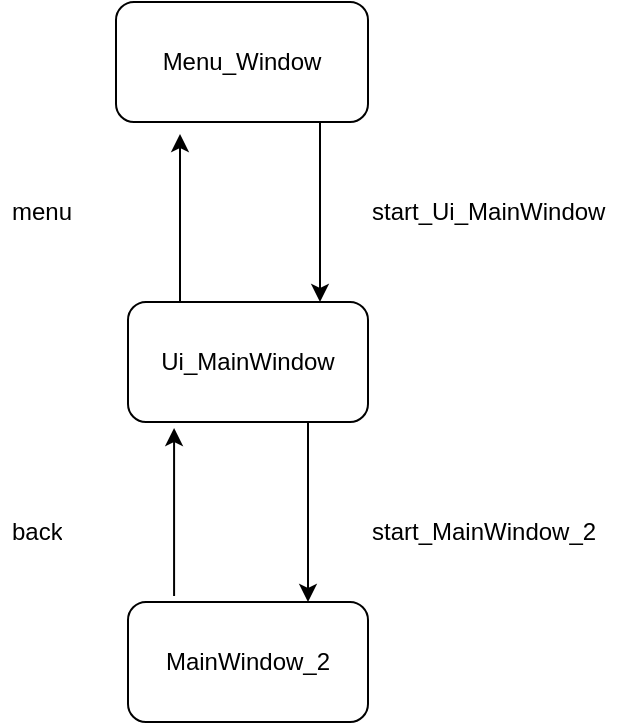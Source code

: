 <mxfile version="20.8.15" type="github">
  <diagram name="Страница 1" id="AW6baCjE_n6z2vz3k2Be">
    <mxGraphModel dx="1434" dy="787" grid="1" gridSize="10" guides="1" tooltips="1" connect="1" arrows="1" fold="1" page="1" pageScale="1" pageWidth="827" pageHeight="1169" math="0" shadow="0">
      <root>
        <mxCell id="0" />
        <mxCell id="1" parent="0" />
        <mxCell id="b-lxnJPs-osFh1ZnWSlQ-1" value="Menu_Window" style="rounded=1;whiteSpace=wrap;html=1;" vertex="1" parent="1">
          <mxGeometry x="348" y="50" width="126" height="60" as="geometry" />
        </mxCell>
        <mxCell id="b-lxnJPs-osFh1ZnWSlQ-2" value="Ui_MainWindow" style="rounded=1;whiteSpace=wrap;html=1;" vertex="1" parent="1">
          <mxGeometry x="354" y="200" width="120" height="60" as="geometry" />
        </mxCell>
        <mxCell id="b-lxnJPs-osFh1ZnWSlQ-3" value="MainWindow_2" style="rounded=1;whiteSpace=wrap;html=1;" vertex="1" parent="1">
          <mxGeometry x="354" y="350" width="120" height="60" as="geometry" />
        </mxCell>
        <mxCell id="b-lxnJPs-osFh1ZnWSlQ-4" value="" style="endArrow=classic;html=1;rounded=0;exitX=0.192;exitY=-0.05;exitDx=0;exitDy=0;exitPerimeter=0;entryX=0.192;entryY=1.05;entryDx=0;entryDy=0;entryPerimeter=0;" edge="1" parent="1" source="b-lxnJPs-osFh1ZnWSlQ-3" target="b-lxnJPs-osFh1ZnWSlQ-2">
          <mxGeometry width="50" height="50" relative="1" as="geometry">
            <mxPoint x="400" y="360" as="sourcePoint" />
            <mxPoint x="380" y="270" as="targetPoint" />
          </mxGeometry>
        </mxCell>
        <mxCell id="b-lxnJPs-osFh1ZnWSlQ-5" value="" style="endArrow=classic;html=1;rounded=0;exitX=0.75;exitY=1;exitDx=0;exitDy=0;entryX=0.75;entryY=0;entryDx=0;entryDy=0;" edge="1" parent="1" source="b-lxnJPs-osFh1ZnWSlQ-2" target="b-lxnJPs-osFh1ZnWSlQ-3">
          <mxGeometry width="50" height="50" relative="1" as="geometry">
            <mxPoint x="400" y="360" as="sourcePoint" />
            <mxPoint x="450" y="310" as="targetPoint" />
          </mxGeometry>
        </mxCell>
        <mxCell id="b-lxnJPs-osFh1ZnWSlQ-6" value="" style="endArrow=classic;html=1;rounded=0;exitX=0.75;exitY=1;exitDx=0;exitDy=0;entryX=0.75;entryY=0;entryDx=0;entryDy=0;" edge="1" parent="1">
          <mxGeometry width="50" height="50" relative="1" as="geometry">
            <mxPoint x="450" y="110" as="sourcePoint" />
            <mxPoint x="450" y="200" as="targetPoint" />
          </mxGeometry>
        </mxCell>
        <mxCell id="b-lxnJPs-osFh1ZnWSlQ-7" value="" style="endArrow=classic;html=1;rounded=0;exitX=0.192;exitY=-0.05;exitDx=0;exitDy=0;exitPerimeter=0;entryX=0.192;entryY=1.05;entryDx=0;entryDy=0;entryPerimeter=0;" edge="1" parent="1">
          <mxGeometry width="50" height="50" relative="1" as="geometry">
            <mxPoint x="380.0" y="200" as="sourcePoint" />
            <mxPoint x="380.0" y="116" as="targetPoint" />
          </mxGeometry>
        </mxCell>
        <mxCell id="b-lxnJPs-osFh1ZnWSlQ-8" value="start_Ui_MainWindow" style="text;strokeColor=none;fillColor=none;align=left;verticalAlign=middle;spacingLeft=4;spacingRight=4;overflow=hidden;points=[[0,0.5],[1,0.5]];portConstraint=eastwest;rotatable=0;whiteSpace=wrap;html=1;" vertex="1" parent="1">
          <mxGeometry x="470" y="140" width="130" height="30" as="geometry" />
        </mxCell>
        <mxCell id="b-lxnJPs-osFh1ZnWSlQ-9" value="start_MainWindow_2" style="text;strokeColor=none;fillColor=none;align=left;verticalAlign=middle;spacingLeft=4;spacingRight=4;overflow=hidden;points=[[0,0.5],[1,0.5]];portConstraint=eastwest;rotatable=0;whiteSpace=wrap;html=1;" vertex="1" parent="1">
          <mxGeometry x="470" y="300" width="130" height="30" as="geometry" />
        </mxCell>
        <mxCell id="b-lxnJPs-osFh1ZnWSlQ-10" value="back" style="text;strokeColor=none;fillColor=none;align=left;verticalAlign=middle;spacingLeft=4;spacingRight=4;overflow=hidden;points=[[0,0.5],[1,0.5]];portConstraint=eastwest;rotatable=0;whiteSpace=wrap;html=1;" vertex="1" parent="1">
          <mxGeometry x="290" y="300" width="80" height="30" as="geometry" />
        </mxCell>
        <mxCell id="b-lxnJPs-osFh1ZnWSlQ-11" value="menu" style="text;strokeColor=none;fillColor=none;align=left;verticalAlign=middle;spacingLeft=4;spacingRight=4;overflow=hidden;points=[[0,0.5],[1,0.5]];portConstraint=eastwest;rotatable=0;whiteSpace=wrap;html=1;" vertex="1" parent="1">
          <mxGeometry x="290" y="140" width="80" height="30" as="geometry" />
        </mxCell>
      </root>
    </mxGraphModel>
  </diagram>
</mxfile>
